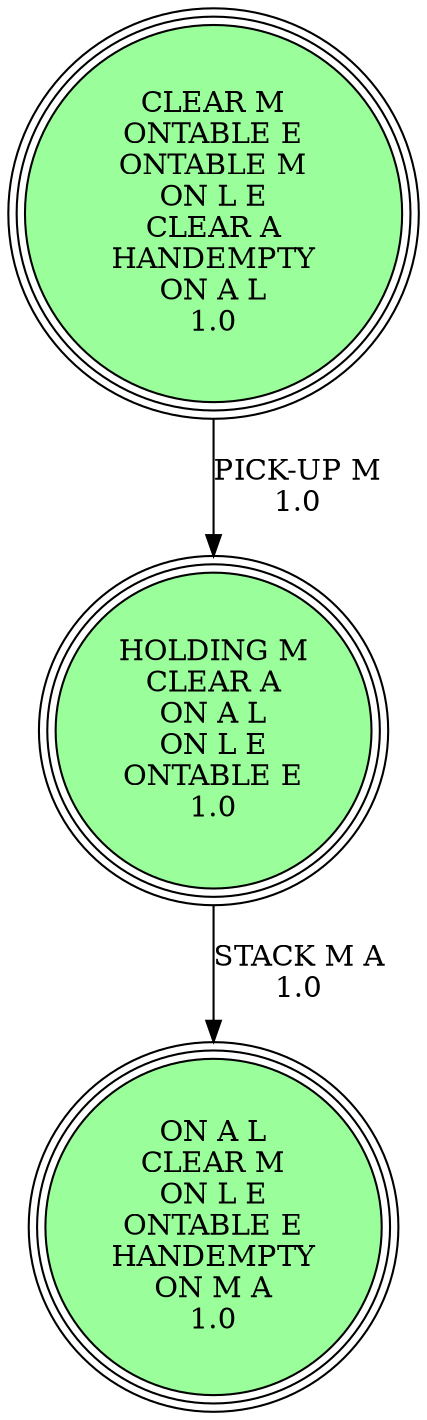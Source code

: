 digraph {
"HOLDING M\nCLEAR A\nON A L\nON L E\nONTABLE E\n1.0\n" -> "ON A L\nCLEAR M\nON L E\nONTABLE E\nHANDEMPTY\nON M A\n1.0\n"[label="STACK M A\n1.0\n"];
"CLEAR M\nONTABLE E\nONTABLE M\nON L E\nCLEAR A\nHANDEMPTY\nON A L\n1.0\n" -> "HOLDING M\nCLEAR A\nON A L\nON L E\nONTABLE E\n1.0\n"[label="PICK-UP M\n1.0\n"];
"ON A L\nCLEAR M\nON L E\nONTABLE E\nHANDEMPTY\nON M A\n1.0\n" [shape=circle, style=filled, fillcolor=palegreen1, peripheries=3];
"ON A L\nCLEAR M\nON L E\nONTABLE E\nHANDEMPTY\nON M A\n1.0\n" [shape=circle, style=filled, fillcolor=palegreen1, peripheries=3];
"CLEAR M\nONTABLE E\nONTABLE M\nON L E\nCLEAR A\nHANDEMPTY\nON A L\n1.0\n" [shape=circle, style=filled, fillcolor=palegreen1, peripheries=3];
"HOLDING M\nCLEAR A\nON A L\nON L E\nONTABLE E\n1.0\n" [shape=circle, style=filled, fillcolor=palegreen1, peripheries=3];
}
